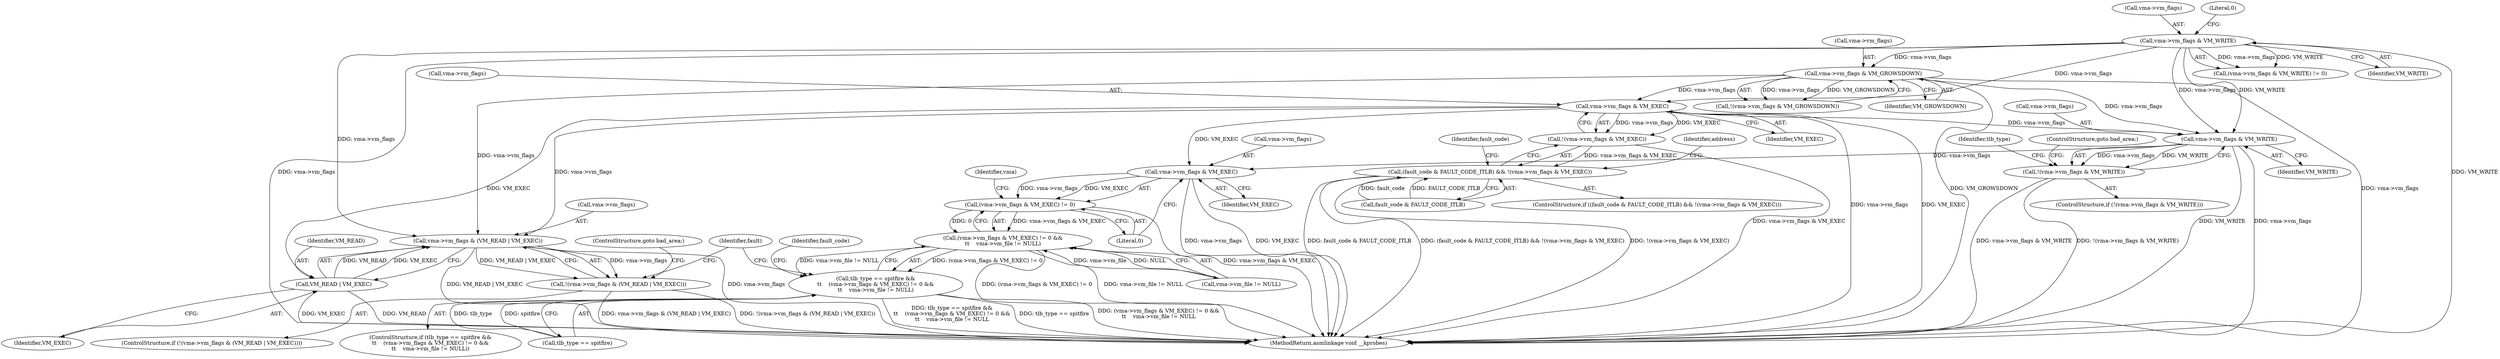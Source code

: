digraph "0_linux_a8b0ca17b80e92faab46ee7179ba9e99ccb61233_44@pointer" {
"1000403" [label="(Call,vma->vm_flags & VM_EXEC)"];
"1000297" [label="(Call,vma->vm_flags & VM_WRITE)"];
"1000339" [label="(Call,vma->vm_flags & VM_GROWSDOWN)"];
"1000402" [label="(Call,!(vma->vm_flags & VM_EXEC))"];
"1000398" [label="(Call,(fault_code & FAULT_CODE_ITLB) && !(vma->vm_flags & VM_EXEC))"];
"1000429" [label="(Call,vma->vm_flags & VM_WRITE)"];
"1000428" [label="(Call,!(vma->vm_flags & VM_WRITE))"];
"1000442" [label="(Call,vma->vm_flags & VM_EXEC)"];
"1000441" [label="(Call,(vma->vm_flags & VM_EXEC) != 0)"];
"1000440" [label="(Call,(vma->vm_flags & VM_EXEC) != 0 &&\n\t\t    vma->vm_file != NULL)"];
"1000436" [label="(Call,tlb_type == spitfire &&\n\t\t    (vma->vm_flags & VM_EXEC) != 0 &&\n\t\t    vma->vm_file != NULL)"];
"1000461" [label="(Call,vma->vm_flags & (VM_READ | VM_EXEC))"];
"1000460" [label="(Call,!(vma->vm_flags & (VM_READ | VM_EXEC)))"];
"1000465" [label="(Call,VM_READ | VM_EXEC)"];
"1000339" [label="(Call,vma->vm_flags & VM_GROWSDOWN)"];
"1000467" [label="(Identifier,VM_EXEC)"];
"1000430" [label="(Call,vma->vm_flags)"];
"1000397" [label="(ControlStructure,if ((fault_code & FAULT_CODE_ITLB) && !(vma->vm_flags & VM_EXEC)))"];
"1000424" [label="(Identifier,fault_code)"];
"1000459" [label="(ControlStructure,if (!(vma->vm_flags & (VM_READ | VM_EXEC))))"];
"1000466" [label="(Identifier,VM_READ)"];
"1000411" [label="(Identifier,address)"];
"1000468" [label="(ControlStructure,goto bad_area;)"];
"1000435" [label="(ControlStructure,if (tlb_type == spitfire &&\n\t\t    (vma->vm_flags & VM_EXEC) != 0 &&\n\t\t    vma->vm_file != NULL))"];
"1000403" [label="(Call,vma->vm_flags & VM_EXEC)"];
"1000399" [label="(Call,fault_code & FAULT_CODE_ITLB)"];
"1000442" [label="(Call,vma->vm_flags & VM_EXEC)"];
"1000404" [label="(Call,vma->vm_flags)"];
"1000447" [label="(Literal,0)"];
"1000298" [label="(Call,vma->vm_flags)"];
"1000441" [label="(Call,(vma->vm_flags & VM_EXEC) != 0)"];
"1000338" [label="(Call,!(vma->vm_flags & VM_GROWSDOWN))"];
"1000437" [label="(Call,tlb_type == spitfire)"];
"1000302" [label="(Literal,0)"];
"1000450" [label="(Identifier,vma)"];
"1000340" [label="(Call,vma->vm_flags)"];
"1000296" [label="(Call,(vma->vm_flags & VM_WRITE) != 0)"];
"1000433" [label="(Identifier,VM_WRITE)"];
"1000462" [label="(Call,vma->vm_flags)"];
"1000470" [label="(Identifier,fault)"];
"1000443" [label="(Call,vma->vm_flags)"];
"1000434" [label="(ControlStructure,goto bad_area;)"];
"1000427" [label="(ControlStructure,if (!(vma->vm_flags & VM_WRITE)))"];
"1000436" [label="(Call,tlb_type == spitfire &&\n\t\t    (vma->vm_flags & VM_EXEC) != 0 &&\n\t\t    vma->vm_file != NULL)"];
"1000440" [label="(Call,(vma->vm_flags & VM_EXEC) != 0 &&\n\t\t    vma->vm_file != NULL)"];
"1000460" [label="(Call,!(vma->vm_flags & (VM_READ | VM_EXEC)))"];
"1000402" [label="(Call,!(vma->vm_flags & VM_EXEC))"];
"1000297" [label="(Call,vma->vm_flags & VM_WRITE)"];
"1000465" [label="(Call,VM_READ | VM_EXEC)"];
"1000658" [label="(MethodReturn,asmlinkage void __kprobes)"];
"1000407" [label="(Identifier,VM_EXEC)"];
"1000461" [label="(Call,vma->vm_flags & (VM_READ | VM_EXEC))"];
"1000448" [label="(Call,vma->vm_file != NULL)"];
"1000455" [label="(Identifier,fault_code)"];
"1000398" [label="(Call,(fault_code & FAULT_CODE_ITLB) && !(vma->vm_flags & VM_EXEC))"];
"1000438" [label="(Identifier,tlb_type)"];
"1000429" [label="(Call,vma->vm_flags & VM_WRITE)"];
"1000301" [label="(Identifier,VM_WRITE)"];
"1000446" [label="(Identifier,VM_EXEC)"];
"1000428" [label="(Call,!(vma->vm_flags & VM_WRITE))"];
"1000343" [label="(Identifier,VM_GROWSDOWN)"];
"1000403" -> "1000402"  [label="AST: "];
"1000403" -> "1000407"  [label="CFG: "];
"1000404" -> "1000403"  [label="AST: "];
"1000407" -> "1000403"  [label="AST: "];
"1000402" -> "1000403"  [label="CFG: "];
"1000403" -> "1000658"  [label="DDG: vma->vm_flags"];
"1000403" -> "1000658"  [label="DDG: VM_EXEC"];
"1000403" -> "1000402"  [label="DDG: vma->vm_flags"];
"1000403" -> "1000402"  [label="DDG: VM_EXEC"];
"1000297" -> "1000403"  [label="DDG: vma->vm_flags"];
"1000339" -> "1000403"  [label="DDG: vma->vm_flags"];
"1000403" -> "1000429"  [label="DDG: vma->vm_flags"];
"1000403" -> "1000442"  [label="DDG: VM_EXEC"];
"1000403" -> "1000461"  [label="DDG: vma->vm_flags"];
"1000403" -> "1000465"  [label="DDG: VM_EXEC"];
"1000297" -> "1000296"  [label="AST: "];
"1000297" -> "1000301"  [label="CFG: "];
"1000298" -> "1000297"  [label="AST: "];
"1000301" -> "1000297"  [label="AST: "];
"1000302" -> "1000297"  [label="CFG: "];
"1000297" -> "1000658"  [label="DDG: vma->vm_flags"];
"1000297" -> "1000658"  [label="DDG: VM_WRITE"];
"1000297" -> "1000296"  [label="DDG: vma->vm_flags"];
"1000297" -> "1000296"  [label="DDG: VM_WRITE"];
"1000297" -> "1000339"  [label="DDG: vma->vm_flags"];
"1000297" -> "1000429"  [label="DDG: vma->vm_flags"];
"1000297" -> "1000429"  [label="DDG: VM_WRITE"];
"1000297" -> "1000461"  [label="DDG: vma->vm_flags"];
"1000339" -> "1000338"  [label="AST: "];
"1000339" -> "1000343"  [label="CFG: "];
"1000340" -> "1000339"  [label="AST: "];
"1000343" -> "1000339"  [label="AST: "];
"1000338" -> "1000339"  [label="CFG: "];
"1000339" -> "1000658"  [label="DDG: VM_GROWSDOWN"];
"1000339" -> "1000658"  [label="DDG: vma->vm_flags"];
"1000339" -> "1000338"  [label="DDG: vma->vm_flags"];
"1000339" -> "1000338"  [label="DDG: VM_GROWSDOWN"];
"1000339" -> "1000429"  [label="DDG: vma->vm_flags"];
"1000339" -> "1000461"  [label="DDG: vma->vm_flags"];
"1000402" -> "1000398"  [label="AST: "];
"1000398" -> "1000402"  [label="CFG: "];
"1000402" -> "1000658"  [label="DDG: vma->vm_flags & VM_EXEC"];
"1000402" -> "1000398"  [label="DDG: vma->vm_flags & VM_EXEC"];
"1000398" -> "1000397"  [label="AST: "];
"1000398" -> "1000399"  [label="CFG: "];
"1000399" -> "1000398"  [label="AST: "];
"1000411" -> "1000398"  [label="CFG: "];
"1000424" -> "1000398"  [label="CFG: "];
"1000398" -> "1000658"  [label="DDG: (fault_code & FAULT_CODE_ITLB) && !(vma->vm_flags & VM_EXEC)"];
"1000398" -> "1000658"  [label="DDG: !(vma->vm_flags & VM_EXEC)"];
"1000398" -> "1000658"  [label="DDG: fault_code & FAULT_CODE_ITLB"];
"1000399" -> "1000398"  [label="DDG: fault_code"];
"1000399" -> "1000398"  [label="DDG: FAULT_CODE_ITLB"];
"1000429" -> "1000428"  [label="AST: "];
"1000429" -> "1000433"  [label="CFG: "];
"1000430" -> "1000429"  [label="AST: "];
"1000433" -> "1000429"  [label="AST: "];
"1000428" -> "1000429"  [label="CFG: "];
"1000429" -> "1000658"  [label="DDG: VM_WRITE"];
"1000429" -> "1000658"  [label="DDG: vma->vm_flags"];
"1000429" -> "1000428"  [label="DDG: vma->vm_flags"];
"1000429" -> "1000428"  [label="DDG: VM_WRITE"];
"1000429" -> "1000442"  [label="DDG: vma->vm_flags"];
"1000428" -> "1000427"  [label="AST: "];
"1000434" -> "1000428"  [label="CFG: "];
"1000438" -> "1000428"  [label="CFG: "];
"1000428" -> "1000658"  [label="DDG: !(vma->vm_flags & VM_WRITE)"];
"1000428" -> "1000658"  [label="DDG: vma->vm_flags & VM_WRITE"];
"1000442" -> "1000441"  [label="AST: "];
"1000442" -> "1000446"  [label="CFG: "];
"1000443" -> "1000442"  [label="AST: "];
"1000446" -> "1000442"  [label="AST: "];
"1000447" -> "1000442"  [label="CFG: "];
"1000442" -> "1000658"  [label="DDG: vma->vm_flags"];
"1000442" -> "1000658"  [label="DDG: VM_EXEC"];
"1000442" -> "1000441"  [label="DDG: vma->vm_flags"];
"1000442" -> "1000441"  [label="DDG: VM_EXEC"];
"1000441" -> "1000440"  [label="AST: "];
"1000441" -> "1000447"  [label="CFG: "];
"1000447" -> "1000441"  [label="AST: "];
"1000450" -> "1000441"  [label="CFG: "];
"1000440" -> "1000441"  [label="CFG: "];
"1000441" -> "1000658"  [label="DDG: vma->vm_flags & VM_EXEC"];
"1000441" -> "1000440"  [label="DDG: vma->vm_flags & VM_EXEC"];
"1000441" -> "1000440"  [label="DDG: 0"];
"1000440" -> "1000436"  [label="AST: "];
"1000440" -> "1000448"  [label="CFG: "];
"1000448" -> "1000440"  [label="AST: "];
"1000436" -> "1000440"  [label="CFG: "];
"1000440" -> "1000658"  [label="DDG: (vma->vm_flags & VM_EXEC) != 0"];
"1000440" -> "1000658"  [label="DDG: vma->vm_file != NULL"];
"1000440" -> "1000436"  [label="DDG: (vma->vm_flags & VM_EXEC) != 0"];
"1000440" -> "1000436"  [label="DDG: vma->vm_file != NULL"];
"1000448" -> "1000440"  [label="DDG: vma->vm_file"];
"1000448" -> "1000440"  [label="DDG: NULL"];
"1000436" -> "1000435"  [label="AST: "];
"1000436" -> "1000437"  [label="CFG: "];
"1000437" -> "1000436"  [label="AST: "];
"1000455" -> "1000436"  [label="CFG: "];
"1000470" -> "1000436"  [label="CFG: "];
"1000436" -> "1000658"  [label="DDG: tlb_type == spitfire &&\n\t\t    (vma->vm_flags & VM_EXEC) != 0 &&\n\t\t    vma->vm_file != NULL"];
"1000436" -> "1000658"  [label="DDG: tlb_type == spitfire"];
"1000436" -> "1000658"  [label="DDG: (vma->vm_flags & VM_EXEC) != 0 &&\n\t\t    vma->vm_file != NULL"];
"1000437" -> "1000436"  [label="DDG: tlb_type"];
"1000437" -> "1000436"  [label="DDG: spitfire"];
"1000461" -> "1000460"  [label="AST: "];
"1000461" -> "1000465"  [label="CFG: "];
"1000462" -> "1000461"  [label="AST: "];
"1000465" -> "1000461"  [label="AST: "];
"1000460" -> "1000461"  [label="CFG: "];
"1000461" -> "1000658"  [label="DDG: VM_READ | VM_EXEC"];
"1000461" -> "1000658"  [label="DDG: vma->vm_flags"];
"1000461" -> "1000460"  [label="DDG: vma->vm_flags"];
"1000461" -> "1000460"  [label="DDG: VM_READ | VM_EXEC"];
"1000465" -> "1000461"  [label="DDG: VM_READ"];
"1000465" -> "1000461"  [label="DDG: VM_EXEC"];
"1000460" -> "1000459"  [label="AST: "];
"1000468" -> "1000460"  [label="CFG: "];
"1000470" -> "1000460"  [label="CFG: "];
"1000460" -> "1000658"  [label="DDG: vma->vm_flags & (VM_READ | VM_EXEC)"];
"1000460" -> "1000658"  [label="DDG: !(vma->vm_flags & (VM_READ | VM_EXEC))"];
"1000465" -> "1000467"  [label="CFG: "];
"1000466" -> "1000465"  [label="AST: "];
"1000467" -> "1000465"  [label="AST: "];
"1000465" -> "1000658"  [label="DDG: VM_EXEC"];
"1000465" -> "1000658"  [label="DDG: VM_READ"];
}
